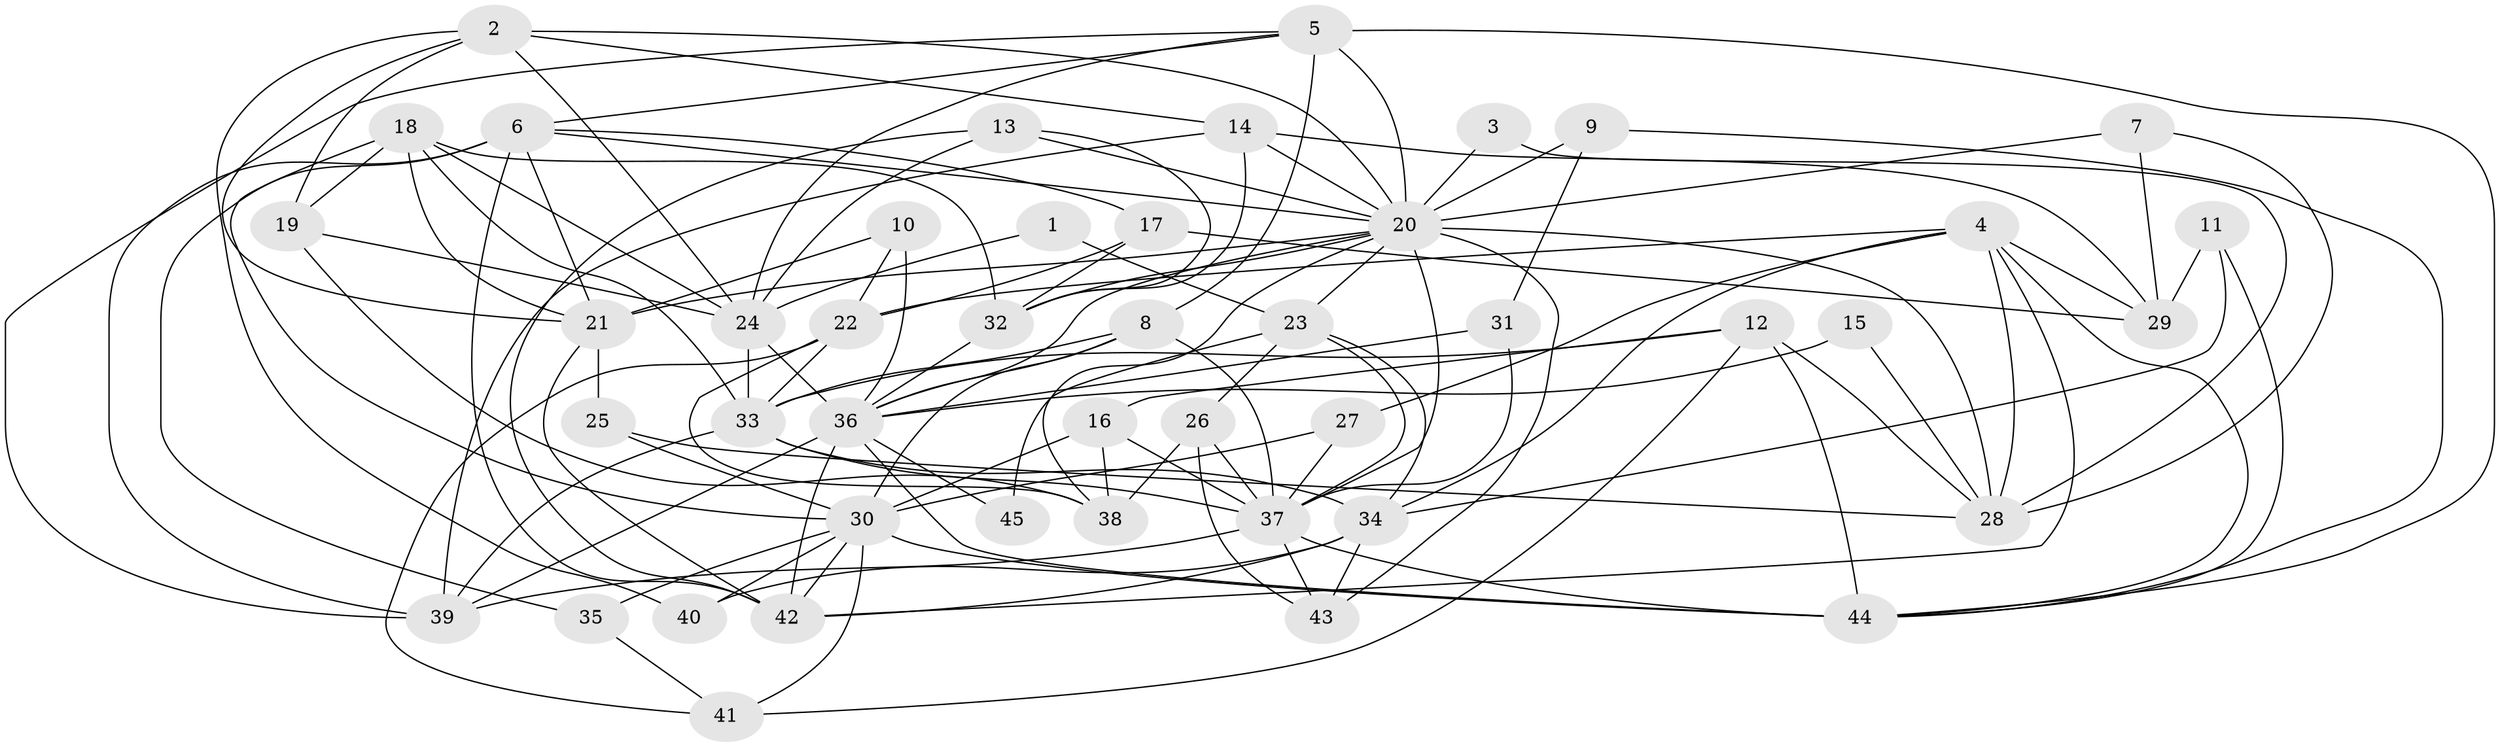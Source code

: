 // original degree distribution, {6: 0.1, 5: 0.2111111111111111, 2: 0.13333333333333333, 4: 0.24444444444444444, 3: 0.2777777777777778, 8: 0.011111111111111112, 9: 0.011111111111111112, 7: 0.011111111111111112}
// Generated by graph-tools (version 1.1) at 2025/50/03/09/25 03:50:03]
// undirected, 45 vertices, 122 edges
graph export_dot {
graph [start="1"]
  node [color=gray90,style=filled];
  1;
  2;
  3;
  4;
  5;
  6;
  7;
  8;
  9;
  10;
  11;
  12;
  13;
  14;
  15;
  16;
  17;
  18;
  19;
  20;
  21;
  22;
  23;
  24;
  25;
  26;
  27;
  28;
  29;
  30;
  31;
  32;
  33;
  34;
  35;
  36;
  37;
  38;
  39;
  40;
  41;
  42;
  43;
  44;
  45;
  1 -- 23 [weight=1.0];
  1 -- 24 [weight=1.0];
  2 -- 14 [weight=1.0];
  2 -- 19 [weight=1.0];
  2 -- 20 [weight=1.0];
  2 -- 21 [weight=1.0];
  2 -- 24 [weight=1.0];
  2 -- 40 [weight=1.0];
  3 -- 20 [weight=1.0];
  3 -- 28 [weight=1.0];
  4 -- 22 [weight=1.0];
  4 -- 27 [weight=1.0];
  4 -- 28 [weight=1.0];
  4 -- 29 [weight=1.0];
  4 -- 34 [weight=1.0];
  4 -- 42 [weight=1.0];
  4 -- 44 [weight=1.0];
  5 -- 6 [weight=1.0];
  5 -- 8 [weight=1.0];
  5 -- 20 [weight=2.0];
  5 -- 24 [weight=1.0];
  5 -- 39 [weight=1.0];
  5 -- 44 [weight=1.0];
  6 -- 17 [weight=1.0];
  6 -- 20 [weight=1.0];
  6 -- 21 [weight=1.0];
  6 -- 35 [weight=1.0];
  6 -- 39 [weight=1.0];
  6 -- 42 [weight=1.0];
  7 -- 20 [weight=1.0];
  7 -- 28 [weight=1.0];
  7 -- 29 [weight=1.0];
  8 -- 30 [weight=1.0];
  8 -- 33 [weight=1.0];
  8 -- 36 [weight=1.0];
  8 -- 37 [weight=1.0];
  9 -- 20 [weight=1.0];
  9 -- 31 [weight=1.0];
  9 -- 44 [weight=1.0];
  10 -- 21 [weight=1.0];
  10 -- 22 [weight=1.0];
  10 -- 36 [weight=1.0];
  11 -- 29 [weight=1.0];
  11 -- 34 [weight=1.0];
  11 -- 44 [weight=1.0];
  12 -- 16 [weight=1.0];
  12 -- 28 [weight=1.0];
  12 -- 33 [weight=1.0];
  12 -- 41 [weight=1.0];
  12 -- 44 [weight=1.0];
  13 -- 20 [weight=1.0];
  13 -- 24 [weight=1.0];
  13 -- 32 [weight=1.0];
  13 -- 42 [weight=1.0];
  14 -- 20 [weight=1.0];
  14 -- 29 [weight=1.0];
  14 -- 32 [weight=1.0];
  14 -- 39 [weight=1.0];
  15 -- 28 [weight=1.0];
  15 -- 36 [weight=1.0];
  16 -- 30 [weight=1.0];
  16 -- 37 [weight=1.0];
  16 -- 38 [weight=1.0];
  17 -- 22 [weight=1.0];
  17 -- 29 [weight=1.0];
  17 -- 32 [weight=1.0];
  18 -- 19 [weight=1.0];
  18 -- 21 [weight=1.0];
  18 -- 24 [weight=1.0];
  18 -- 30 [weight=1.0];
  18 -- 32 [weight=1.0];
  18 -- 33 [weight=1.0];
  19 -- 24 [weight=1.0];
  19 -- 38 [weight=1.0];
  20 -- 21 [weight=1.0];
  20 -- 23 [weight=1.0];
  20 -- 28 [weight=1.0];
  20 -- 32 [weight=1.0];
  20 -- 36 [weight=1.0];
  20 -- 37 [weight=1.0];
  20 -- 38 [weight=1.0];
  20 -- 43 [weight=1.0];
  21 -- 25 [weight=1.0];
  21 -- 42 [weight=1.0];
  22 -- 33 [weight=1.0];
  22 -- 38 [weight=1.0];
  22 -- 41 [weight=1.0];
  23 -- 26 [weight=2.0];
  23 -- 34 [weight=1.0];
  23 -- 37 [weight=1.0];
  23 -- 45 [weight=1.0];
  24 -- 33 [weight=1.0];
  24 -- 36 [weight=1.0];
  25 -- 28 [weight=1.0];
  25 -- 30 [weight=1.0];
  26 -- 37 [weight=2.0];
  26 -- 38 [weight=1.0];
  26 -- 43 [weight=1.0];
  27 -- 30 [weight=1.0];
  27 -- 37 [weight=1.0];
  30 -- 35 [weight=1.0];
  30 -- 40 [weight=1.0];
  30 -- 41 [weight=1.0];
  30 -- 42 [weight=1.0];
  30 -- 44 [weight=2.0];
  31 -- 36 [weight=1.0];
  31 -- 37 [weight=1.0];
  32 -- 36 [weight=1.0];
  33 -- 34 [weight=1.0];
  33 -- 37 [weight=1.0];
  33 -- 39 [weight=1.0];
  34 -- 40 [weight=1.0];
  34 -- 42 [weight=1.0];
  34 -- 43 [weight=1.0];
  35 -- 41 [weight=1.0];
  36 -- 39 [weight=1.0];
  36 -- 42 [weight=2.0];
  36 -- 44 [weight=1.0];
  36 -- 45 [weight=1.0];
  37 -- 39 [weight=1.0];
  37 -- 43 [weight=1.0];
  37 -- 44 [weight=1.0];
}
